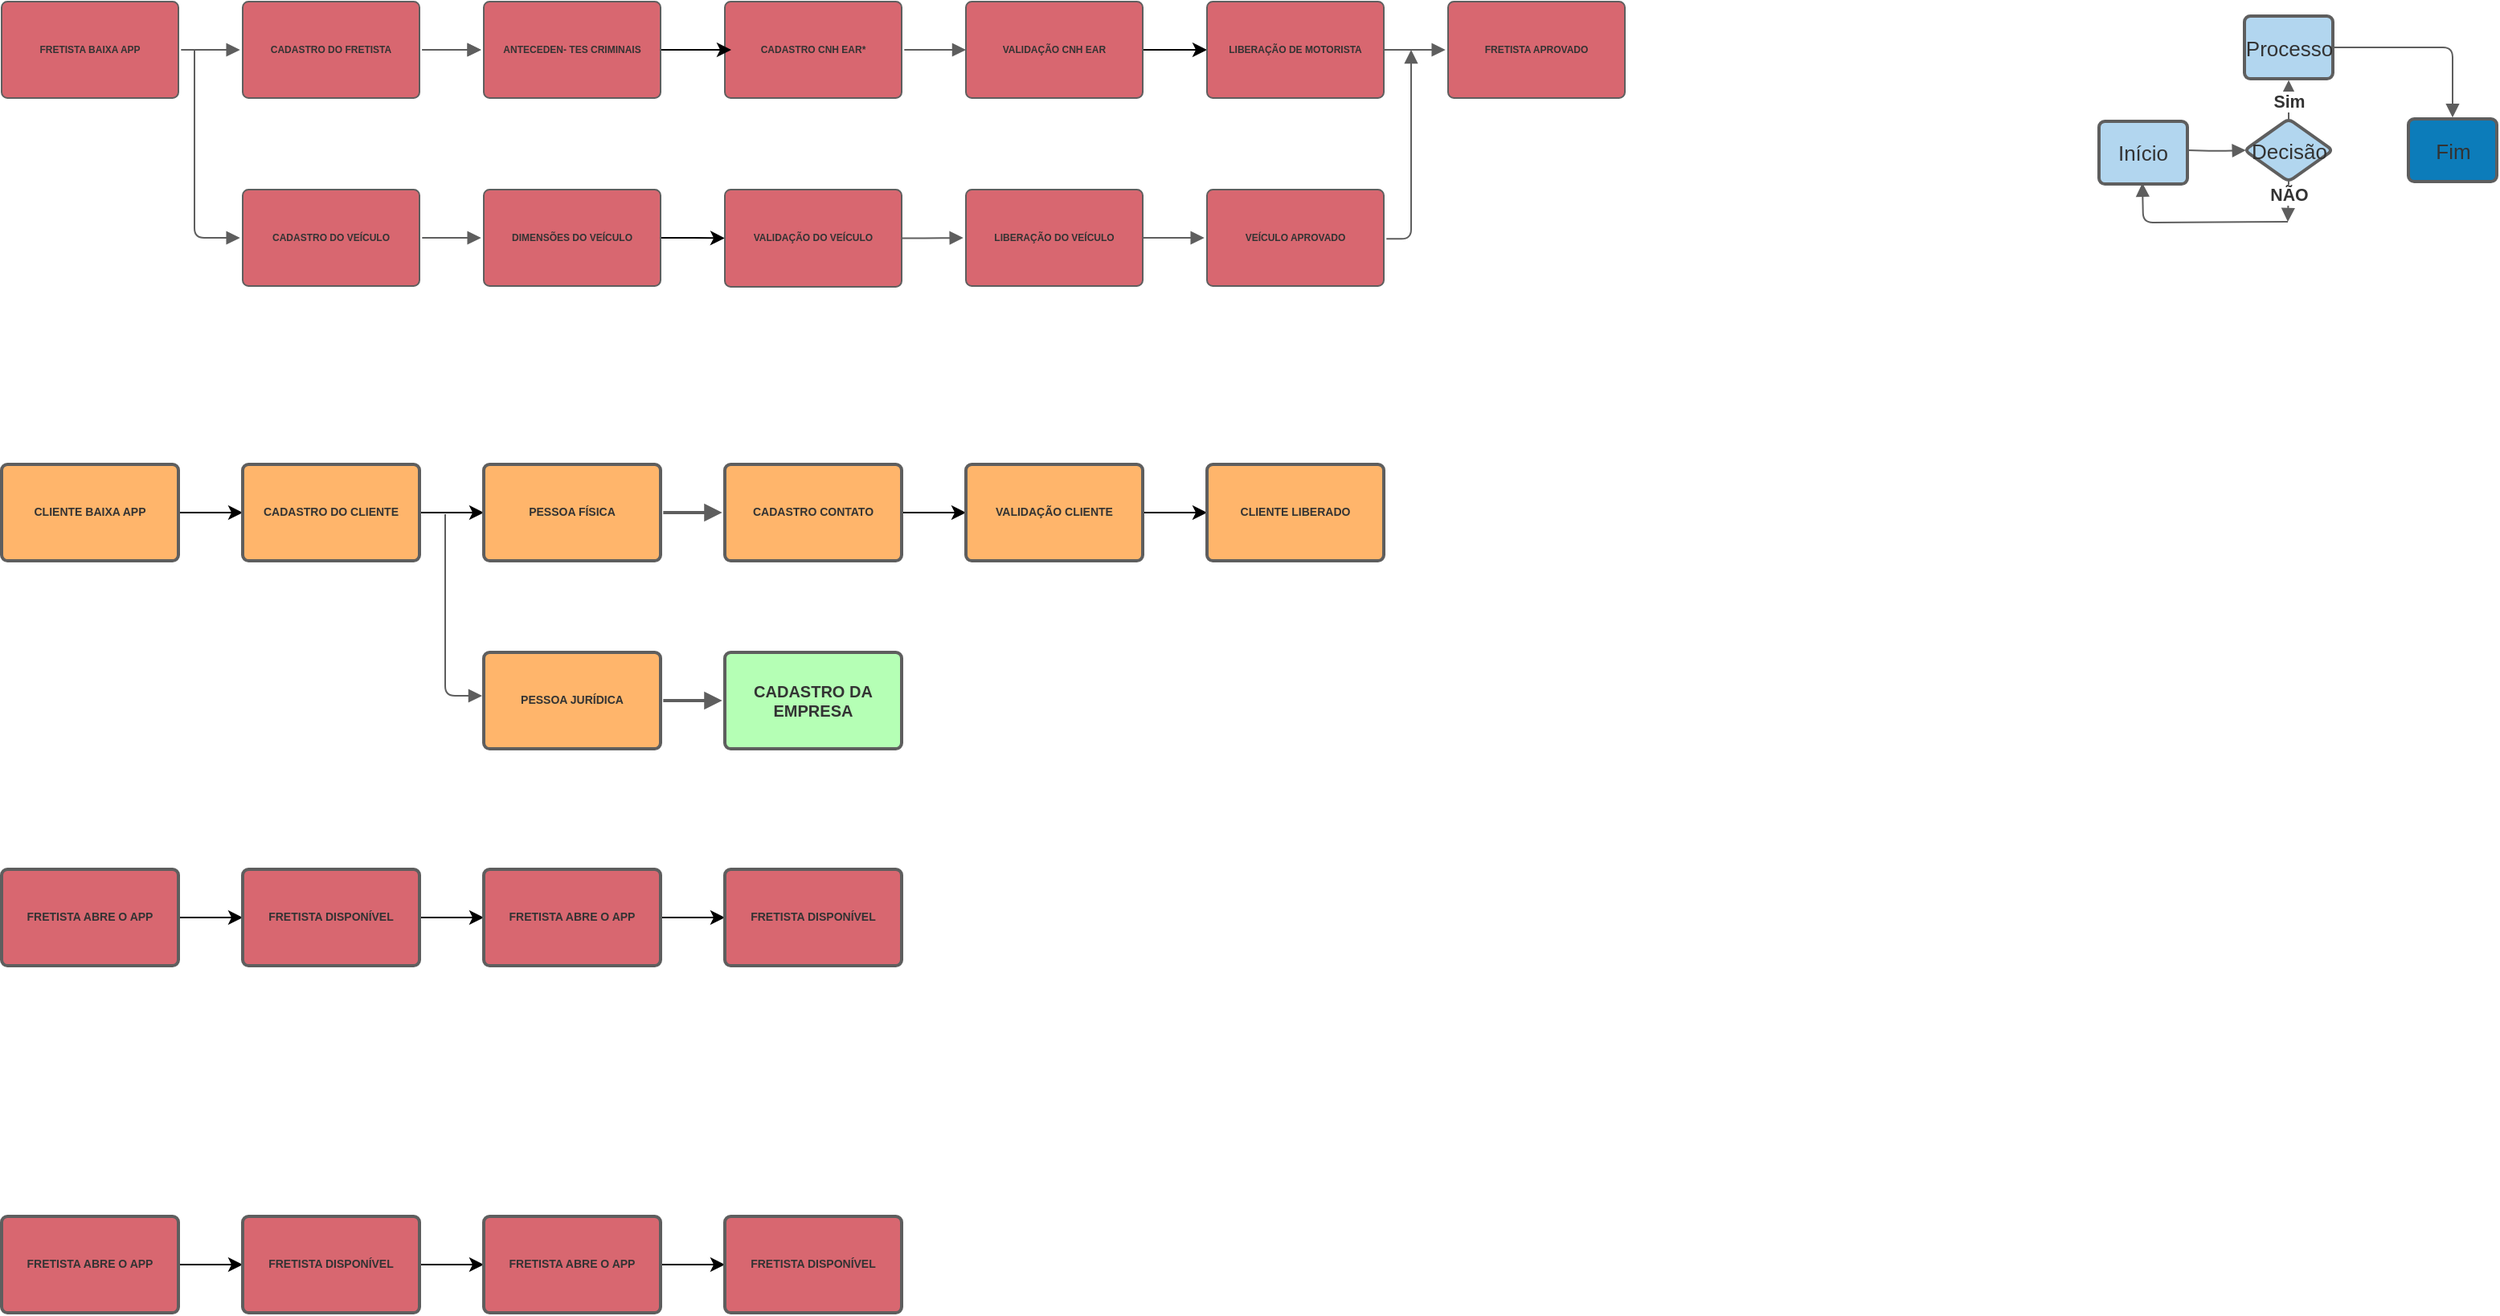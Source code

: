 <mxfile version="13.8.8" type="github">
  <diagram id="ZXrqioaMke-Y9P5PgKKp" name="Page-1">
    <mxGraphModel dx="1054" dy="1521" grid="1" gridSize="9" guides="1" tooltips="1" connect="1" arrows="1" fold="1" page="1" pageScale="1" pageWidth="850" pageHeight="1100" math="0" shadow="0">
      <root>
        <mxCell id="0" />
        <mxCell id="1" parent="0" />
        <UserObject label="Início" lucidchartObjectId="3y1JagYthgjQ" id="rHKmbyzbA7fJzTo6jydG-2">
          <mxCell style="html=1;whiteSpace=wrap;;whiteSpace=wrap;fontSize=13;fontColor=#333333;spacing=7;strokeColor=#5e5e5e;strokeOpacity=100;fillOpacity=100;rounded=1;absoluteArcSize=1;arcSize=7.2;fillColor=#b2d6ef;strokeWidth=2;" parent="1" vertex="1" zOrder="1">
            <mxGeometry x="1341" y="-969.5" width="55" height="39" as="geometry" />
          </mxCell>
        </UserObject>
        <UserObject label="Fim" lucidchartObjectId="Pz1Jr6ghEXmA" id="rHKmbyzbA7fJzTo6jydG-3">
          <mxCell style="html=1;whiteSpace=wrap;;whiteSpace=wrap;fontSize=13;fontColor=#333333;spacing=7;strokeColor=#5e5e5e;strokeOpacity=100;fillOpacity=100;rounded=1;absoluteArcSize=1;arcSize=7.2;fillColor=#0c7cba;strokeWidth=2;" parent="1" vertex="1" zOrder="3">
            <mxGeometry x="1533.5" y="-971" width="55" height="39" as="geometry" />
          </mxCell>
        </UserObject>
        <UserObject label="Decisão" lucidchartObjectId="6a2Jw9Cx3FFG" id="rHKmbyzbA7fJzTo6jydG-4">
          <mxCell style="html=1;whiteSpace=wrap;rhombus;whiteSpace=wrap;fontSize=13;fontColor=#333333;spacing=3;strokeColor=#5e5e5e;strokeOpacity=100;fillOpacity=100;rounded=1;absoluteArcSize=1;arcSize=7.2;fillColor=#b2d6ef;strokeWidth=2;" parent="1" vertex="1" zOrder="6">
            <mxGeometry x="1431.5" y="-971" width="55" height="39" as="geometry" />
          </mxCell>
        </UserObject>
        <UserObject label="Processo" lucidchartObjectId="uc2J8VdgvthG" id="rHKmbyzbA7fJzTo6jydG-5">
          <mxCell style="html=1;whiteSpace=wrap;;whiteSpace=wrap;fontSize=13;fontColor=#333333;spacing=7;strokeColor=#5e5e5e;strokeOpacity=100;fillOpacity=100;rounded=1;absoluteArcSize=1;arcSize=7.2;fillColor=#b2d6ef;strokeWidth=2;" parent="1" vertex="1" zOrder="7">
            <mxGeometry x="1431.5" y="-1035" width="55" height="39" as="geometry" />
          </mxCell>
        </UserObject>
        <UserObject label="" lucidchartObjectId="3c2JvwjXz.9R" id="rHKmbyzbA7fJzTo6jydG-6">
          <mxCell style="html=1;jettySize=18;whiteSpace=wrap;fontSize=11;strokeColor=#5E5E5E;rounded=1;arcSize=12;edgeStyle=orthogonalEdgeStyle;startArrow=none;;endArrow=block;endFill=1;;exitX=1.016;exitY=0.5;exitPerimeter=0;entryX=0.016;entryY=0.5;entryPerimeter=0;" parent="1" target="rHKmbyzbA7fJzTo6jydG-4" edge="1">
            <mxGeometry x="536.5" y="-1035" width="100" height="100" as="geometry">
              <Array as="points" />
              <mxPoint x="1396.38" y="-951.5" as="sourcePoint" />
            </mxGeometry>
          </mxCell>
        </UserObject>
        <UserObject label="" lucidchartObjectId="qe2Jr5rrO64W" id="rHKmbyzbA7fJzTo6jydG-7">
          <mxCell style="html=1;jettySize=18;whiteSpace=wrap;fontSize=11;strokeColor=#5E5E5E;rounded=1;arcSize=12;edgeStyle=orthogonalEdgeStyle;startArrow=none;;endArrow=block;endFill=1;;exitX=1.016;exitY=0.5;exitPerimeter=0;entryX=0.5;entryY=-0.023;entryPerimeter=0;" parent="1" source="rHKmbyzbA7fJzTo6jydG-5" target="rHKmbyzbA7fJzTo6jydG-3" edge="1">
            <mxGeometry x="536.5" y="-1035" width="100" height="100" as="geometry">
              <Array as="points" />
            </mxGeometry>
          </mxCell>
        </UserObject>
        <UserObject label="" lucidchartObjectId="5e2JItHJWnhz" id="rHKmbyzbA7fJzTo6jydG-8">
          <mxCell style="html=1;jettySize=18;whiteSpace=wrap;fontSize=10;fontColor=#333333;fontStyle=1;strokeColor=#5E5E5E;rounded=1;arcSize=12;edgeStyle=orthogonalEdgeStyle;startArrow=none;;endArrow=block;endFill=1;;exitX=0.5;exitY=0.009;exitPerimeter=0;entryX=0.5;entryY=1.023;entryPerimeter=0;" parent="1" source="rHKmbyzbA7fJzTo6jydG-4" target="rHKmbyzbA7fJzTo6jydG-5" edge="1">
            <mxGeometry x="536.5" y="-1035" width="100" height="100" as="geometry">
              <Array as="points" />
            </mxGeometry>
          </mxCell>
        </UserObject>
        <mxCell id="rHKmbyzbA7fJzTo6jydG-9" value="Sim" style="text;html=1;resizable=0;labelBackgroundColor=#ffffff;align=center;verticalAlign=middle;fontStyle=1;fontColor=#333333;;fontSize=10.667;" parent="rHKmbyzbA7fJzTo6jydG-8" vertex="1">
          <mxGeometry relative="1" as="geometry" />
        </mxCell>
        <UserObject label="" lucidchartObjectId="8e2J8c8t25hN" id="rHKmbyzbA7fJzTo6jydG-10">
          <mxCell style="html=1;jettySize=18;whiteSpace=wrap;fontSize=10;fontColor=#333333;fontStyle=1;strokeColor=#5E5E5E;rounded=1;arcSize=12;edgeStyle=orthogonalEdgeStyle;startArrow=none;;endArrow=block;endFill=1;;exitX=0.5;exitY=0.991;exitPerimeter=0;" parent="1" source="rHKmbyzbA7fJzTo6jydG-4" edge="1">
            <mxGeometry x="536.5" y="-1035" width="100" height="100" as="geometry">
              <Array as="points" />
              <mxPoint x="1458.5" y="-907" as="targetPoint" />
            </mxGeometry>
          </mxCell>
        </UserObject>
        <mxCell id="rHKmbyzbA7fJzTo6jydG-11" value="NÃO" style="text;html=1;resizable=0;labelBackgroundColor=#ffffff;align=center;verticalAlign=middle;fontStyle=1;fontColor=#333333;;fontSize=10.667;" parent="rHKmbyzbA7fJzTo6jydG-10" vertex="1">
          <mxGeometry x="-0.304" relative="1" as="geometry" />
        </mxCell>
        <UserObject label="FRETISTA BAIXA APP" lucidchartObjectId="s.uKQylt4AR4" id="rHKmbyzbA7fJzTo6jydG-12">
          <mxCell style="html=1;whiteSpace=wrap;;whiteSpace=wrap;fontSize=6;fontColor=#333333;fontStyle=1;spacing=7;strokeColor=#5e5e5e;strokeOpacity=100;fillOpacity=72;rounded=1;absoluteArcSize=1;arcSize=7.2;fillColor=#c92d39;strokeWidth=1;spacingLeft=0;glass=0;perimeterSpacing=0;" parent="1" vertex="1" zOrder="16">
            <mxGeometry x="36" y="-1044" width="110" height="60" as="geometry" />
          </mxCell>
        </UserObject>
        <UserObject label="" lucidchartObjectId="H~uKZxMVsytJ" id="rHKmbyzbA7fJzTo6jydG-13">
          <mxCell style="html=1;jettySize=18;whiteSpace=wrap;fontSize=6;strokeColor=#5E5E5E;strokeWidth=1;rounded=1;arcSize=12;edgeStyle=orthogonalEdgeStyle;startArrow=none;;endArrow=block;endFill=1;;exitX=1.015;exitY=0.5;exitPerimeter=0;entryX=-0.015;entryY=0.5;entryPerimeter=0;spacingLeft=0;" parent="1" source="rHKmbyzbA7fJzTo6jydG-12" target="rHKmbyzbA7fJzTo6jydG-14" edge="1">
            <mxGeometry x="22" y="-1041" width="100" height="100" as="geometry">
              <Array as="points" />
            </mxGeometry>
          </mxCell>
        </UserObject>
        <UserObject label="CADASTRO DO FRETISTA" lucidchartObjectId="O~uKVIkj0mk8" id="rHKmbyzbA7fJzTo6jydG-14">
          <mxCell style="html=1;whiteSpace=wrap;;whiteSpace=wrap;fontSize=6;fontColor=#333333;fontStyle=1;spacing=7;strokeColor=#5e5e5e;strokeOpacity=100;fillOpacity=72;rounded=1;absoluteArcSize=1;arcSize=7.2;fillColor=#c92d39;strokeWidth=1;spacingLeft=0;" parent="1" vertex="1" zOrder="18">
            <mxGeometry x="186" y="-1044" width="110" height="60" as="geometry" />
          </mxCell>
        </UserObject>
        <UserObject label="CADASTRO  CNH EAR*" lucidchartObjectId="navKEohJb9zn" id="rHKmbyzbA7fJzTo6jydG-15">
          <mxCell style="html=1;whiteSpace=wrap;;whiteSpace=wrap;fontSize=6;fontColor=#333333;fontStyle=1;spacing=7;strokeColor=#5e5e5e;strokeOpacity=100;fillOpacity=72;rounded=1;absoluteArcSize=1;arcSize=7.2;fillColor=#c92d39;strokeWidth=1;spacingLeft=0;" parent="1" vertex="1" zOrder="19">
            <mxGeometry x="486" y="-1044" width="110" height="60" as="geometry" />
          </mxCell>
        </UserObject>
        <UserObject label="" lucidchartObjectId="uavKRuDH9f49" id="rHKmbyzbA7fJzTo6jydG-17">
          <mxCell style="html=1;jettySize=18;whiteSpace=wrap;fontSize=6;strokeColor=#5E5E5E;strokeWidth=1;rounded=1;arcSize=12;edgeStyle=orthogonalEdgeStyle;startArrow=none;;endArrow=block;endFill=1;;exitX=1.015;exitY=0.5;exitPerimeter=0;entryX=-0.015;entryY=0.5;entryPerimeter=0;spacingLeft=0;" parent="1" source="rHKmbyzbA7fJzTo6jydG-14" target="rHKmbyzbA7fJzTo6jydG-24" edge="1">
            <mxGeometry x="22" y="-1041" width="100" height="100" as="geometry">
              <Array as="points" />
            </mxGeometry>
          </mxCell>
        </UserObject>
        <UserObject label="" lucidchartObjectId="1evKYmKw-Scp" id="rHKmbyzbA7fJzTo6jydG-18">
          <mxCell style="html=1;jettySize=18;whiteSpace=wrap;fontSize=6;strokeColor=#5E5E5E;strokeWidth=1;rounded=1;arcSize=12;edgeStyle=orthogonalEdgeStyle;startArrow=none;;endArrow=block;endFill=1;;exitX=1.015;exitY=0.5;exitPerimeter=0;entryX=-0.015;entryY=0.5;entryPerimeter=0;spacingLeft=0;" parent="1" source="rHKmbyzbA7fJzTo6jydG-14" target="rHKmbyzbA7fJzTo6jydG-24" edge="1">
            <mxGeometry x="22" y="-1041" width="100" height="100" as="geometry">
              <Array as="points" />
            </mxGeometry>
          </mxCell>
        </UserObject>
        <UserObject label="" lucidchartObjectId="9evK0Tb6jr8o" id="rHKmbyzbA7fJzTo6jydG-19">
          <mxCell style="html=1;jettySize=18;whiteSpace=wrap;fontSize=6;strokeColor=#5E5E5E;strokeWidth=1;rounded=1;arcSize=12;edgeStyle=orthogonalEdgeStyle;startArrow=none;;endArrow=block;endFill=1;;exitX=1.015;exitY=0.5;exitPerimeter=0;spacingLeft=0;" parent="1" source="rHKmbyzbA7fJzTo6jydG-15" target="rHKmbyzbA7fJzTo6jydG-49" edge="1">
            <mxGeometry x="22" y="-1041" width="100" height="100" as="geometry">
              <Array as="points" />
              <mxPoint x="567" y="-1015" as="targetPoint" />
            </mxGeometry>
          </mxCell>
        </UserObject>
        <UserObject label="" lucidchartObjectId="_fvKJu_CuCEC" id="rHKmbyzbA7fJzTo6jydG-22">
          <mxCell style="html=1;jettySize=18;whiteSpace=wrap;fontSize=6;strokeColor=#5E5E5E;strokeWidth=1;rounded=1;arcSize=12;edgeStyle=orthogonalEdgeStyle;startArrow=none;;endArrow=block;endFill=1;;entryX=-0.015;entryY=0.5;entryPerimeter=0;spacingLeft=0;exitX=1;exitY=0.5;exitDx=0;exitDy=0;" parent="1" source="rHKmbyzbA7fJzTo6jydG-21" target="rHKmbyzbA7fJzTo6jydG-23" edge="1">
            <mxGeometry x="22" y="-1041" width="100" height="100" as="geometry">
              <Array as="points" />
              <mxPoint x="891" y="-1014" as="sourcePoint" />
            </mxGeometry>
          </mxCell>
        </UserObject>
        <UserObject label="FRETISTA APROVADO" lucidchartObjectId="egvKg269H9v_" id="rHKmbyzbA7fJzTo6jydG-23">
          <mxCell style="html=1;whiteSpace=wrap;;whiteSpace=wrap;fontSize=6;fontColor=#333333;fontStyle=1;spacing=7;strokeColor=#5e5e5e;strokeOpacity=100;fillOpacity=72;rounded=1;absoluteArcSize=1;arcSize=7.2;fillColor=#c92d39;strokeWidth=1;spacingLeft=0;" parent="1" vertex="1" zOrder="25">
            <mxGeometry x="936" y="-1044" width="110" height="60" as="geometry" />
          </mxCell>
        </UserObject>
        <mxCell id="2FagUGivekg9gJh4EhXs-11" style="edgeStyle=orthogonalEdgeStyle;rounded=0;orthogonalLoop=1;jettySize=auto;html=1;exitX=1;exitY=0.5;exitDx=0;exitDy=0;strokeWidth=1;fontSize=3;" edge="1" parent="1" source="rHKmbyzbA7fJzTo6jydG-24">
          <mxGeometry relative="1" as="geometry">
            <mxPoint x="490" y="-1014" as="targetPoint" />
          </mxGeometry>
        </mxCell>
        <UserObject label="ANTECEDEN- TES CRIMINAIS" lucidchartObjectId="_vvKhey.0Mgs" id="rHKmbyzbA7fJzTo6jydG-24">
          <mxCell style="html=1;whiteSpace=wrap;;whiteSpace=wrap;fontSize=6;fontColor=#333333;fontStyle=1;spacing=7;strokeColor=#5e5e5e;strokeOpacity=100;fillOpacity=72;rounded=1;absoluteArcSize=1;arcSize=7.2;fillColor=#c92d39;strokeWidth=1;spacingLeft=0;" parent="1" vertex="1" zOrder="29">
            <mxGeometry x="336" y="-1044" width="110" height="60" as="geometry" />
          </mxCell>
        </UserObject>
        <UserObject label="CADASTRO DO VEÍCULO" lucidchartObjectId="J3vKeXsbpCR4" id="rHKmbyzbA7fJzTo6jydG-25">
          <mxCell style="html=1;whiteSpace=wrap;;whiteSpace=wrap;fontSize=6;fontColor=#333333;fontStyle=1;spacing=7;strokeColor=#5e5e5e;strokeOpacity=100;fillOpacity=72;rounded=1;absoluteArcSize=1;arcSize=7.2;fillColor=#c92d39;strokeWidth=1;spacingLeft=0;" parent="1" vertex="1" zOrder="30">
            <mxGeometry x="186" y="-927" width="110" height="60" as="geometry" />
          </mxCell>
        </UserObject>
        <mxCell id="2FagUGivekg9gJh4EhXs-21" style="edgeStyle=orthogonalEdgeStyle;rounded=0;orthogonalLoop=1;jettySize=auto;html=1;exitX=1;exitY=0.5;exitDx=0;exitDy=0;entryX=0;entryY=0.5;entryDx=0;entryDy=0;strokeWidth=1;fontSize=3;" edge="1" parent="1" source="rHKmbyzbA7fJzTo6jydG-26" target="rHKmbyzbA7fJzTo6jydG-28">
          <mxGeometry relative="1" as="geometry" />
        </mxCell>
        <UserObject label="DIMENSÕES DO VEÍCULO " lucidchartObjectId="85vKEyoe3eA9" id="rHKmbyzbA7fJzTo6jydG-26">
          <mxCell style="html=1;whiteSpace=wrap;;whiteSpace=wrap;fontSize=6;fontColor=#333333;fontStyle=1;spacing=7;strokeColor=#5e5e5e;strokeOpacity=100;fillOpacity=72;rounded=1;absoluteArcSize=1;arcSize=7.2;fillColor=#c92d39;strokeWidth=1;spacingLeft=0;" parent="1" vertex="1" zOrder="32">
            <mxGeometry x="336" y="-927" width="110" height="60" as="geometry" />
          </mxCell>
        </UserObject>
        <UserObject label="" lucidchartObjectId="x6vKTH67jBZc" id="rHKmbyzbA7fJzTo6jydG-27">
          <mxCell style="html=1;jettySize=18;whiteSpace=wrap;fontSize=6;strokeColor=#5E5E5E;strokeWidth=1;rounded=1;arcSize=12;edgeStyle=orthogonalEdgeStyle;startArrow=none;;endArrow=block;endFill=1;;exitX=1.015;exitY=0.5;exitPerimeter=0;entryX=-0.015;entryY=0.5;entryPerimeter=0;spacingLeft=0;" parent="1" source="rHKmbyzbA7fJzTo6jydG-25" target="rHKmbyzbA7fJzTo6jydG-26" edge="1">
            <mxGeometry x="22" y="-1024" width="100" height="100" as="geometry">
              <Array as="points" />
            </mxGeometry>
          </mxCell>
        </UserObject>
        <UserObject label="" lucidchartObjectId="RkwKlg2rD4S-" id="rHKmbyzbA7fJzTo6jydG-31">
          <mxCell style="html=1;jettySize=18;whiteSpace=wrap;fontSize=6;strokeColor=#5E5E5E;strokeWidth=1;rounded=1;arcSize=12;edgeStyle=orthogonalEdgeStyle;startArrow=none;;endArrow=block;endFill=1;;entryX=-0.015;entryY=0.5;entryPerimeter=0;spacingLeft=0;" parent="1" target="rHKmbyzbA7fJzTo6jydG-30" edge="1" source="rHKmbyzbA7fJzTo6jydG-28">
            <mxGeometry x="22" y="-1024" width="100" height="100" as="geometry">
              <Array as="points" />
              <mxPoint x="381" y="-927" as="sourcePoint" />
            </mxGeometry>
          </mxCell>
        </UserObject>
        <UserObject label="VEÍCULO APROVADO" lucidchartObjectId="plwK9rW.XIJ7" id="rHKmbyzbA7fJzTo6jydG-32">
          <mxCell style="html=1;whiteSpace=wrap;;whiteSpace=wrap;fontSize=6;fontColor=#333333;fontStyle=1;spacing=7;strokeColor=#5e5e5e;strokeOpacity=100;fillOpacity=72;rounded=1;absoluteArcSize=1;arcSize=7.2;fillColor=#c92d39;strokeWidth=1;spacingLeft=0;" parent="1" vertex="1" zOrder="38">
            <mxGeometry x="786" y="-927" width="110" height="60" as="geometry" />
          </mxCell>
        </UserObject>
        <UserObject label="" lucidchartObjectId="plwKb-V1PFgG" id="rHKmbyzbA7fJzTo6jydG-33">
          <mxCell style="html=1;jettySize=18;whiteSpace=wrap;fontSize=6;strokeColor=#5E5E5E;strokeWidth=1;rounded=1;arcSize=12;edgeStyle=orthogonalEdgeStyle;startArrow=none;;endArrow=block;endFill=1;;entryX=-0.015;entryY=0.5;entryPerimeter=0;spacingLeft=0;" parent="1" target="rHKmbyzbA7fJzTo6jydG-32" edge="1" source="rHKmbyzbA7fJzTo6jydG-30">
            <mxGeometry x="22" y="-1024" width="100" height="100" as="geometry">
              <Array as="points" />
              <mxPoint x="481" y="-927" as="sourcePoint" />
            </mxGeometry>
          </mxCell>
        </UserObject>
        <UserObject label="" lucidchartObjectId="unwKb_blqr~a" id="rHKmbyzbA7fJzTo6jydG-34">
          <mxCell style="html=1;jettySize=18;whiteSpace=wrap;fontSize=6;strokeColor=#5E5E5E;strokeWidth=1;rounded=1;arcSize=12;edgeStyle=orthogonalEdgeStyle;startArrow=none;;endArrow=block;endFill=1;;entryX=-0.015;entryY=0.5;entryPerimeter=0;spacingLeft=0;" parent="1" target="rHKmbyzbA7fJzTo6jydG-25" edge="1">
            <mxGeometry x="22" y="-1041" width="100" height="100" as="geometry">
              <Array as="points">
                <mxPoint x="156" y="-960" />
                <mxPoint x="156" y="-960" />
              </Array>
              <mxPoint x="156" y="-1014" as="sourcePoint" />
            </mxGeometry>
          </mxCell>
        </UserObject>
        <mxCell id="2FagUGivekg9gJh4EhXs-15" style="edgeStyle=orthogonalEdgeStyle;rounded=0;orthogonalLoop=1;jettySize=auto;html=1;exitX=1;exitY=0.5;exitDx=0;exitDy=0;entryX=0;entryY=0.5;entryDx=0;entryDy=0;strokeWidth=1;fontSize=3;fillColor=#FF9933;" edge="1" parent="1" source="rHKmbyzbA7fJzTo6jydG-36" target="rHKmbyzbA7fJzTo6jydG-37">
          <mxGeometry relative="1" as="geometry" />
        </mxCell>
        <UserObject label="CLIENTE BAIXA APP" lucidchartObjectId="qwwKvEui36Ie" id="rHKmbyzbA7fJzTo6jydG-36">
          <mxCell style="html=1;whiteSpace=wrap;;whiteSpace=wrap;fontSize=7;fontColor=#333333;fontStyle=1;spacing=7;strokeColor=#5e5e5e;strokeOpacity=100;fillOpacity=72;rounded=1;absoluteArcSize=1;arcSize=7.2;fillColor=#FF9933;strokeWidth=2;" parent="1" vertex="1" zOrder="42">
            <mxGeometry x="36" y="-756" width="110" height="60" as="geometry" />
          </mxCell>
        </UserObject>
        <mxCell id="2FagUGivekg9gJh4EhXs-31" style="edgeStyle=entityRelationEdgeStyle;rounded=0;orthogonalLoop=1;jettySize=auto;html=1;exitX=1;exitY=0.5;exitDx=0;exitDy=0;entryX=0;entryY=0.5;entryDx=0;entryDy=0;strokeWidth=1;fontSize=3;fillColor=#FF9933;" edge="1" parent="1" source="rHKmbyzbA7fJzTo6jydG-37" target="rHKmbyzbA7fJzTo6jydG-39">
          <mxGeometry relative="1" as="geometry" />
        </mxCell>
        <UserObject label="CADASTRO DO CLIENTE" lucidchartObjectId="_xwKCs6uE0Kd" id="rHKmbyzbA7fJzTo6jydG-37">
          <mxCell style="html=1;whiteSpace=wrap;;whiteSpace=wrap;fontSize=7;fontColor=#333333;fontStyle=1;spacing=7;strokeColor=#5e5e5e;strokeOpacity=100;fillOpacity=72;rounded=1;absoluteArcSize=1;arcSize=7.2;fillColor=#FF9933;strokeWidth=2;" parent="1" vertex="1" zOrder="43">
            <mxGeometry x="186" y="-756" width="110" height="60" as="geometry" />
          </mxCell>
        </UserObject>
        <UserObject label="PESSOA FÍSICA" lucidchartObjectId="wFwKYs23ZUC." id="rHKmbyzbA7fJzTo6jydG-39">
          <mxCell style="html=1;whiteSpace=wrap;;whiteSpace=wrap;fontSize=7;fontColor=#333333;fontStyle=1;spacing=7;strokeColor=#5e5e5e;strokeOpacity=100;fillOpacity=72;rounded=1;absoluteArcSize=1;arcSize=7.2;fillColor=#FF9933;strokeWidth=2;" parent="1" vertex="1" zOrder="45">
            <mxGeometry x="336" y="-756" width="110" height="60" as="geometry" />
          </mxCell>
        </UserObject>
        <UserObject label="PESSOA JURÍDICA" lucidchartObjectId="mGwK18Nxyq3v" id="rHKmbyzbA7fJzTo6jydG-41">
          <mxCell style="html=1;whiteSpace=wrap;;whiteSpace=wrap;fontSize=7;fontColor=#333333;fontStyle=1;spacing=7;strokeColor=#5e5e5e;strokeOpacity=100;fillOpacity=72;rounded=1;absoluteArcSize=1;arcSize=7.2;fillColor=#FF9933;strokeWidth=2;" parent="1" vertex="1" zOrder="47">
            <mxGeometry x="336" y="-639" width="110" height="60" as="geometry" />
          </mxCell>
        </UserObject>
        <UserObject label="CADASTRO DA EMPRESA" lucidchartObjectId="1IwKV0UA8O5d" id="rHKmbyzbA7fJzTo6jydG-43">
          <mxCell style="html=1;whiteSpace=wrap;;whiteSpace=wrap;fontSize=10;fontColor=#333333;fontStyle=1;spacing=7;strokeColor=#5e5e5e;strokeOpacity=100;fillOpacity=72;rounded=1;absoluteArcSize=1;arcSize=7.2;fillColor=#99FF99;strokeWidth=2;perimeterSpacing=0;" parent="1" vertex="1" zOrder="49">
            <mxGeometry x="486" y="-639" width="110" height="60" as="geometry" />
          </mxCell>
        </UserObject>
        <UserObject label="" lucidchartObjectId="1IwKH~U234kT" id="rHKmbyzbA7fJzTo6jydG-44">
          <mxCell style="html=1;jettySize=18;whiteSpace=wrap;fontSize=11;strokeColor=#5E5E5E;strokeWidth=2;rounded=1;arcSize=12;edgeStyle=orthogonalEdgeStyle;startArrow=none;;endArrow=block;endFill=1;;exitX=1.015;exitY=0.5;exitPerimeter=0;entryX=-0.015;entryY=0.5;entryPerimeter=0;fillColor=#FF9933;" parent="1" source="rHKmbyzbA7fJzTo6jydG-41" edge="1">
            <mxGeometry x="13" y="-854" width="100" height="100" as="geometry">
              <Array as="points" />
              <mxPoint x="484.35" y="-609" as="targetPoint" />
            </mxGeometry>
          </mxCell>
        </UserObject>
        <mxCell id="2FagUGivekg9gJh4EhXs-17" style="edgeStyle=orthogonalEdgeStyle;rounded=0;orthogonalLoop=1;jettySize=auto;html=1;exitX=1;exitY=0.5;exitDx=0;exitDy=0;entryX=0;entryY=0.5;entryDx=0;entryDy=0;strokeWidth=1;fontSize=3;fillColor=#FF9933;" edge="1" parent="1" source="rHKmbyzbA7fJzTo6jydG-46" target="rHKmbyzbA7fJzTo6jydG-50">
          <mxGeometry relative="1" as="geometry" />
        </mxCell>
        <UserObject label="CADASTRO CONTATO" lucidchartObjectId="MMwKKoUnffHt" id="rHKmbyzbA7fJzTo6jydG-46">
          <mxCell style="html=1;whiteSpace=wrap;;whiteSpace=wrap;fontSize=7;fontColor=#333333;fontStyle=1;spacing=7;strokeColor=#5e5e5e;strokeOpacity=100;fillOpacity=72;rounded=1;absoluteArcSize=1;arcSize=7.2;fillColor=#FF9933;strokeWidth=2;" parent="1" vertex="1" zOrder="52">
            <mxGeometry x="486" y="-756" width="110" height="60" as="geometry" />
          </mxCell>
        </UserObject>
        <UserObject label="" lucidchartObjectId="MMwKE6pkbWgI" id="rHKmbyzbA7fJzTo6jydG-47">
          <mxCell style="html=1;jettySize=18;whiteSpace=wrap;fontSize=11;strokeColor=#5E5E5E;strokeWidth=2;rounded=1;arcSize=12;edgeStyle=orthogonalEdgeStyle;startArrow=none;;endArrow=block;endFill=1;;exitX=1.015;exitY=0.5;exitPerimeter=0;entryX=-0.015;entryY=0.5;entryPerimeter=0;fillColor=#FF9933;" parent="1" source="rHKmbyzbA7fJzTo6jydG-39" edge="1">
            <mxGeometry x="13" y="-871" width="100" height="100" as="geometry">
              <Array as="points" />
              <mxPoint x="484.35" y="-726" as="targetPoint" />
            </mxGeometry>
          </mxCell>
        </UserObject>
        <UserObject label="" lucidchartObjectId="hRwK4t-USFdU" id="rHKmbyzbA7fJzTo6jydG-48">
          <mxCell style="html=1;jettySize=18;whiteSpace=wrap;fontSize=11;strokeColor=#5E5E5E;rounded=1;arcSize=12;edgeStyle=orthogonalEdgeStyle;startArrow=none;;endArrow=block;endFill=1;;entryX=0.5;entryY=1.023;entryPerimeter=0;" parent="1" edge="1">
            <mxGeometry x="536.5" y="-1035" width="100" height="100" as="geometry">
              <Array as="points" />
              <mxPoint x="1458.5" y="-907" as="sourcePoint" />
              <mxPoint x="1368" y="-931.103" as="targetPoint" />
            </mxGeometry>
          </mxCell>
        </UserObject>
        <mxCell id="2FagUGivekg9gJh4EhXs-12" style="edgeStyle=orthogonalEdgeStyle;rounded=0;orthogonalLoop=1;jettySize=auto;html=1;exitX=1;exitY=0.5;exitDx=0;exitDy=0;entryX=0;entryY=0.5;entryDx=0;entryDy=0;strokeWidth=1;fontSize=3;" edge="1" parent="1" source="rHKmbyzbA7fJzTo6jydG-49" target="rHKmbyzbA7fJzTo6jydG-21">
          <mxGeometry relative="1" as="geometry" />
        </mxCell>
        <UserObject label="VALIDAÇÃO CNH EAR" lucidchartObjectId="yTwKNZ11kSDv" id="rHKmbyzbA7fJzTo6jydG-49">
          <mxCell style="html=1;whiteSpace=wrap;;whiteSpace=wrap;fontSize=6;fontColor=#333333;fontStyle=1;spacing=7;strokeColor=#5e5e5e;strokeOpacity=100;fillOpacity=72;rounded=1;absoluteArcSize=1;arcSize=7.2;fillColor=#c92d39;strokeWidth=1;spacingLeft=0;" parent="1" vertex="1" zOrder="55">
            <mxGeometry x="636" y="-1044" width="110" height="60" as="geometry" />
          </mxCell>
        </UserObject>
        <mxCell id="2FagUGivekg9gJh4EhXs-18" style="edgeStyle=orthogonalEdgeStyle;rounded=0;orthogonalLoop=1;jettySize=auto;html=1;exitX=1;exitY=0.5;exitDx=0;exitDy=0;entryX=0;entryY=0.5;entryDx=0;entryDy=0;strokeWidth=1;fontSize=3;fillColor=#FF9933;" edge="1" parent="1" source="rHKmbyzbA7fJzTo6jydG-50" target="rHKmbyzbA7fJzTo6jydG-52">
          <mxGeometry relative="1" as="geometry" />
        </mxCell>
        <UserObject label="VALIDAÇÃO CLIENTE " lucidchartObjectId="BZwKjjh-pMPV" id="rHKmbyzbA7fJzTo6jydG-50">
          <mxCell style="html=1;whiteSpace=wrap;;whiteSpace=wrap;fontSize=7;fontColor=#333333;fontStyle=1;spacing=7;strokeColor=#5e5e5e;strokeOpacity=100;fillOpacity=72;rounded=1;absoluteArcSize=1;arcSize=7.2;fillColor=#FF9933;strokeWidth=2;" parent="1" vertex="1" zOrder="56">
            <mxGeometry x="636" y="-756" width="110" height="60" as="geometry" />
          </mxCell>
        </UserObject>
        <UserObject label="CLIENTE LIBERADO" lucidchartObjectId="N0wKYOwpYnif" id="rHKmbyzbA7fJzTo6jydG-52">
          <mxCell style="html=1;whiteSpace=wrap;;whiteSpace=wrap;fontSize=7;fontColor=#333333;fontStyle=1;spacing=7;strokeColor=#5e5e5e;strokeOpacity=100;fillOpacity=72;rounded=1;absoluteArcSize=1;arcSize=7.2;fillColor=#FF9933;strokeWidth=2;" parent="1" vertex="1" zOrder="58">
            <mxGeometry x="786" y="-756" width="110" height="60" as="geometry" />
          </mxCell>
        </UserObject>
        <mxCell id="2FagUGivekg9gJh4EhXs-19" style="edgeStyle=orthogonalEdgeStyle;rounded=0;orthogonalLoop=1;jettySize=auto;html=1;exitX=1;exitY=0.5;exitDx=0;exitDy=0;entryX=0;entryY=0.5;entryDx=0;entryDy=0;strokeWidth=1;fontSize=3;" edge="1" parent="1" source="rHKmbyzbA7fJzTo6jydG-54" target="rHKmbyzbA7fJzTo6jydG-56">
          <mxGeometry relative="1" as="geometry" />
        </mxCell>
        <UserObject label="FRETISTA ABRE O APP" lucidchartObjectId="d~wKO_Ew.pH2" id="rHKmbyzbA7fJzTo6jydG-54">
          <mxCell style="html=1;whiteSpace=wrap;;whiteSpace=wrap;fontSize=7;fontColor=#333333;fontStyle=1;spacing=7;strokeColor=#5e5e5e;strokeOpacity=100;fillOpacity=72;rounded=1;absoluteArcSize=1;arcSize=7.2;fillColor=#c92d39;strokeWidth=2;" parent="1" vertex="1" zOrder="61">
            <mxGeometry x="36" y="-504" width="110" height="60" as="geometry" />
          </mxCell>
        </UserObject>
        <mxCell id="2FagUGivekg9gJh4EhXs-30" style="edgeStyle=orthogonalEdgeStyle;rounded=0;orthogonalLoop=1;jettySize=auto;html=1;exitX=1;exitY=0.5;exitDx=0;exitDy=0;entryX=0;entryY=0.5;entryDx=0;entryDy=0;strokeWidth=1;fontSize=3;" edge="1" parent="1" source="rHKmbyzbA7fJzTo6jydG-56" target="2FagUGivekg9gJh4EhXs-27">
          <mxGeometry relative="1" as="geometry" />
        </mxCell>
        <UserObject label="FRETISTA DISPONÍVEL" lucidchartObjectId="5~wK7thumvDX" id="rHKmbyzbA7fJzTo6jydG-56">
          <mxCell style="html=1;whiteSpace=wrap;;whiteSpace=wrap;fontSize=7;fontColor=#333333;fontStyle=1;spacing=7;strokeColor=#5e5e5e;strokeOpacity=100;fillOpacity=72;rounded=1;absoluteArcSize=1;arcSize=7.2;fillColor=#c92d39;strokeWidth=2;" parent="1" vertex="1" zOrder="64">
            <mxGeometry x="186" y="-504" width="110" height="60" as="geometry" />
          </mxCell>
        </UserObject>
        <UserObject label="LIBERAÇÃO DE MOTORISTA" lucidchartObjectId="ifvKUUaz.t~0" id="rHKmbyzbA7fJzTo6jydG-21">
          <mxCell style="html=1;whiteSpace=wrap;;whiteSpace=wrap;fontSize=6;fontColor=#333333;fontStyle=1;spacing=7;strokeColor=#5e5e5e;strokeOpacity=100;fillOpacity=72;rounded=1;absoluteArcSize=1;arcSize=7.2;fillColor=#c92d39;strokeWidth=1;spacingLeft=0;" parent="1" vertex="1" zOrder="23">
            <mxGeometry x="786" y="-1044" width="110" height="60" as="geometry" />
          </mxCell>
        </UserObject>
        <UserObject label="" lucidchartObjectId="xrwK2oMvdTFK" id="2FagUGivekg9gJh4EhXs-3">
          <mxCell style="html=1;jettySize=18;whiteSpace=wrap;fontSize=6;strokeColor=#5E5E5E;strokeWidth=1;rounded=1;arcSize=12;edgeStyle=orthogonalEdgeStyle;startArrow=none;;endArrow=block;endFill=1;;exitX=1.015;exitY=0.511;exitPerimeter=0;spacingLeft=0;" edge="1" parent="1" source="rHKmbyzbA7fJzTo6jydG-32">
            <mxGeometry x="22" y="-1041" width="100" height="100" as="geometry">
              <Array as="points">
                <mxPoint x="913" y="-896" />
              </Array>
              <mxPoint x="913" y="-1014" as="targetPoint" />
              <mxPoint x="636.87" y="-943.538" as="sourcePoint" />
            </mxGeometry>
          </mxCell>
        </UserObject>
        <UserObject label="LIBERAÇÃO DO VEÍCULO" lucidchartObjectId="RkwKQW6dZ0yz" id="rHKmbyzbA7fJzTo6jydG-30">
          <mxCell style="html=1;whiteSpace=wrap;;whiteSpace=wrap;fontSize=6;fontColor=#333333;fontStyle=1;spacing=7;strokeColor=#5e5e5e;strokeOpacity=100;fillOpacity=72;rounded=1;absoluteArcSize=1;arcSize=7.2;fillColor=#c92d39;strokeWidth=1;spacingLeft=0;" parent="1" vertex="1" zOrder="36">
            <mxGeometry x="636" y="-927" width="110" height="60" as="geometry" />
          </mxCell>
        </UserObject>
        <UserObject label="VALIDAÇÃO DO VEÍCULO" lucidchartObjectId="k7vKkOwz.Rf9" id="rHKmbyzbA7fJzTo6jydG-28">
          <mxCell style="html=1;whiteSpace=wrap;;whiteSpace=wrap;fontSize=6;fontColor=#333333;fontStyle=1;spacing=7;strokeColor=#5e5e5e;strokeOpacity=100;fillOpacity=72;rounded=1;absoluteArcSize=1;arcSize=7.2;fillColor=#c92d39;strokeWidth=1;spacingLeft=0;" parent="1" vertex="1" zOrder="34">
            <mxGeometry x="486" y="-927" width="110" height="60.5" as="geometry" />
          </mxCell>
        </UserObject>
        <UserObject label="" lucidchartObjectId="unwKb_blqr~a" id="2FagUGivekg9gJh4EhXs-22">
          <mxCell style="html=1;jettySize=18;whiteSpace=wrap;fontSize=6;strokeColor=#5E5E5E;strokeWidth=1;rounded=1;arcSize=12;edgeStyle=orthogonalEdgeStyle;startArrow=none;;endArrow=block;endFill=1;;entryX=-0.015;entryY=0.5;entryPerimeter=0;spacingLeft=0;fillColor=#FF9933;" edge="1" parent="1">
            <mxGeometry x="173.65" y="-756" width="100" height="100" as="geometry">
              <Array as="points">
                <mxPoint x="312" y="-612" />
              </Array>
              <mxPoint x="312" y="-725" as="sourcePoint" />
              <mxPoint x="335" y="-612" as="targetPoint" />
            </mxGeometry>
          </mxCell>
        </UserObject>
        <mxCell id="2FagUGivekg9gJh4EhXs-26" style="edgeStyle=orthogonalEdgeStyle;rounded=0;orthogonalLoop=1;jettySize=auto;html=1;exitX=1;exitY=0.5;exitDx=0;exitDy=0;entryX=0;entryY=0.5;entryDx=0;entryDy=0;strokeWidth=1;fontSize=3;" edge="1" parent="1" source="2FagUGivekg9gJh4EhXs-27" target="2FagUGivekg9gJh4EhXs-28">
          <mxGeometry relative="1" as="geometry" />
        </mxCell>
        <UserObject label="FRETISTA ABRE O APP" lucidchartObjectId="d~wKO_Ew.pH2" id="2FagUGivekg9gJh4EhXs-27">
          <mxCell style="html=1;whiteSpace=wrap;;whiteSpace=wrap;fontSize=7;fontColor=#333333;fontStyle=1;spacing=7;strokeColor=#5e5e5e;strokeOpacity=100;fillOpacity=72;rounded=1;absoluteArcSize=1;arcSize=7.2;fillColor=#c92d39;strokeWidth=2;" vertex="1" zOrder="61" parent="1">
            <mxGeometry x="336" y="-504" width="110" height="60" as="geometry" />
          </mxCell>
        </UserObject>
        <UserObject label="FRETISTA DISPONÍVEL" lucidchartObjectId="5~wK7thumvDX" id="2FagUGivekg9gJh4EhXs-28">
          <mxCell style="html=1;whiteSpace=wrap;;whiteSpace=wrap;fontSize=7;fontColor=#333333;fontStyle=1;spacing=7;strokeColor=#5e5e5e;strokeOpacity=100;fillOpacity=72;rounded=1;absoluteArcSize=1;arcSize=7.2;fillColor=#c92d39;strokeWidth=2;" vertex="1" zOrder="64" parent="1">
            <mxGeometry x="486" y="-504" width="110" height="60" as="geometry" />
          </mxCell>
        </UserObject>
        <mxCell id="2FagUGivekg9gJh4EhXs-39" style="edgeStyle=orthogonalEdgeStyle;rounded=0;orthogonalLoop=1;jettySize=auto;html=1;exitX=1;exitY=0.5;exitDx=0;exitDy=0;entryX=0;entryY=0.5;entryDx=0;entryDy=0;strokeWidth=1;fontSize=3;" edge="1" parent="1" source="2FagUGivekg9gJh4EhXs-40" target="2FagUGivekg9gJh4EhXs-42">
          <mxGeometry relative="1" as="geometry" />
        </mxCell>
        <UserObject label="FRETISTA ABRE O APP" lucidchartObjectId="d~wKO_Ew.pH2" id="2FagUGivekg9gJh4EhXs-40">
          <mxCell style="html=1;whiteSpace=wrap;;whiteSpace=wrap;fontSize=7;fontColor=#333333;fontStyle=1;spacing=7;strokeColor=#5e5e5e;strokeOpacity=100;fillOpacity=72;rounded=1;absoluteArcSize=1;arcSize=7.2;fillColor=#c92d39;strokeWidth=2;" vertex="1" zOrder="61" parent="1">
            <mxGeometry x="36" y="-288" width="110" height="60" as="geometry" />
          </mxCell>
        </UserObject>
        <mxCell id="2FagUGivekg9gJh4EhXs-41" style="edgeStyle=orthogonalEdgeStyle;rounded=0;orthogonalLoop=1;jettySize=auto;html=1;exitX=1;exitY=0.5;exitDx=0;exitDy=0;entryX=0;entryY=0.5;entryDx=0;entryDy=0;strokeWidth=1;fontSize=3;" edge="1" parent="1" source="2FagUGivekg9gJh4EhXs-42" target="2FagUGivekg9gJh4EhXs-44">
          <mxGeometry relative="1" as="geometry" />
        </mxCell>
        <UserObject label="FRETISTA DISPONÍVEL" lucidchartObjectId="5~wK7thumvDX" id="2FagUGivekg9gJh4EhXs-42">
          <mxCell style="html=1;whiteSpace=wrap;;whiteSpace=wrap;fontSize=7;fontColor=#333333;fontStyle=1;spacing=7;strokeColor=#5e5e5e;strokeOpacity=100;fillOpacity=72;rounded=1;absoluteArcSize=1;arcSize=7.2;fillColor=#c92d39;strokeWidth=2;" vertex="1" zOrder="64" parent="1">
            <mxGeometry x="186" y="-288" width="110" height="60" as="geometry" />
          </mxCell>
        </UserObject>
        <mxCell id="2FagUGivekg9gJh4EhXs-43" style="edgeStyle=orthogonalEdgeStyle;rounded=0;orthogonalLoop=1;jettySize=auto;html=1;exitX=1;exitY=0.5;exitDx=0;exitDy=0;entryX=0;entryY=0.5;entryDx=0;entryDy=0;strokeWidth=1;fontSize=3;" edge="1" parent="1" source="2FagUGivekg9gJh4EhXs-44" target="2FagUGivekg9gJh4EhXs-45">
          <mxGeometry relative="1" as="geometry" />
        </mxCell>
        <UserObject label="FRETISTA ABRE O APP" lucidchartObjectId="d~wKO_Ew.pH2" id="2FagUGivekg9gJh4EhXs-44">
          <mxCell style="html=1;whiteSpace=wrap;;whiteSpace=wrap;fontSize=7;fontColor=#333333;fontStyle=1;spacing=7;strokeColor=#5e5e5e;strokeOpacity=100;fillOpacity=72;rounded=1;absoluteArcSize=1;arcSize=7.2;fillColor=#c92d39;strokeWidth=2;" vertex="1" zOrder="61" parent="1">
            <mxGeometry x="336" y="-288" width="110" height="60" as="geometry" />
          </mxCell>
        </UserObject>
        <UserObject label="FRETISTA DISPONÍVEL" lucidchartObjectId="5~wK7thumvDX" id="2FagUGivekg9gJh4EhXs-45">
          <mxCell style="html=1;whiteSpace=wrap;;whiteSpace=wrap;fontSize=7;fontColor=#333333;fontStyle=1;spacing=7;strokeColor=#5e5e5e;strokeOpacity=100;fillOpacity=72;rounded=1;absoluteArcSize=1;arcSize=7.2;fillColor=#c92d39;strokeWidth=2;" vertex="1" zOrder="64" parent="1">
            <mxGeometry x="486" y="-288" width="110" height="60" as="geometry" />
          </mxCell>
        </UserObject>
      </root>
    </mxGraphModel>
  </diagram>
</mxfile>
